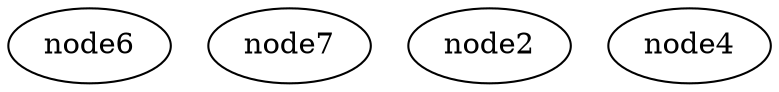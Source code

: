 strict digraph {


	"node6" [  weight=0 ];

	"node7" [  weight=0 ];

	"node2" [  weight=0 ];

	"node4" [  weight=0 ];

}
